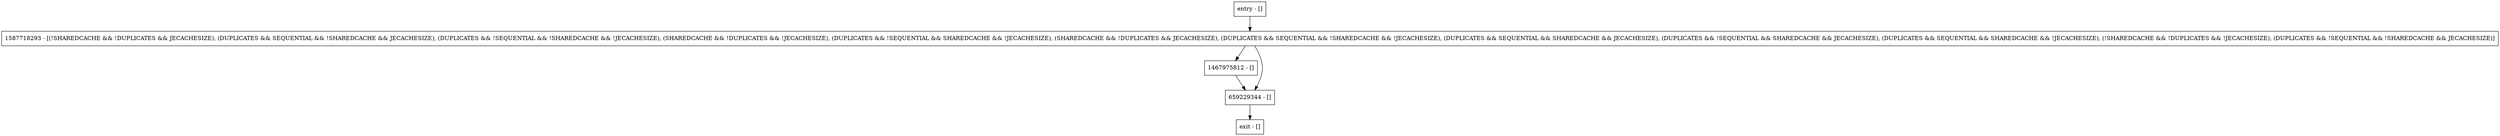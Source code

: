 digraph moveToPri2LRU {
node [shape=record];
entry [label="entry - []"];
exit [label="exit - []"];
1587718293 [label="1587718293 - [(!SHAREDCACHE && !DUPLICATES && JECACHESIZE), (DUPLICATES && SEQUENTIAL && !SHAREDCACHE && JECACHESIZE), (DUPLICATES && !SEQUENTIAL && !SHAREDCACHE && !JECACHESIZE), (SHAREDCACHE && !DUPLICATES && !JECACHESIZE), (DUPLICATES && !SEQUENTIAL && SHAREDCACHE && !JECACHESIZE), (SHAREDCACHE && !DUPLICATES && JECACHESIZE), (DUPLICATES && SEQUENTIAL && !SHAREDCACHE && !JECACHESIZE), (DUPLICATES && SEQUENTIAL && SHAREDCACHE && JECACHESIZE), (DUPLICATES && !SEQUENTIAL && SHAREDCACHE && JECACHESIZE), (DUPLICATES && SEQUENTIAL && SHAREDCACHE && !JECACHESIZE), (!SHAREDCACHE && !DUPLICATES && !JECACHESIZE), (DUPLICATES && !SEQUENTIAL && !SHAREDCACHE && JECACHESIZE)]"];
1467975812 [label="1467975812 - []"];
659229344 [label="659229344 - []"];
entry;
exit;
entry -> 1587718293;
1587718293 -> 1467975812;
1587718293 -> 659229344;
1467975812 -> 659229344;
659229344 -> exit;
}
